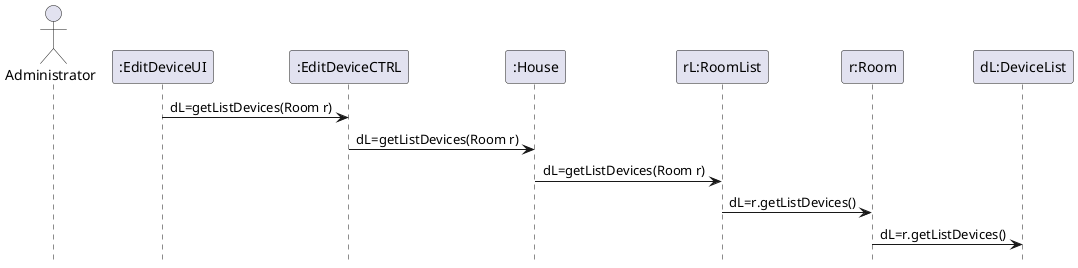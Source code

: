 @startuml
hidefootbox


actor Administrator
":EditDeviceUI" -> ":EditDeviceCTRL": dL=getListDevices(Room r)
":EditDeviceCTRL" -> ":House": dL=getListDevices(Room r)
":House" -> "rL:RoomList": dL=getListDevices(Room r)
"rL:RoomList" -> "r:Room": dL=r.getListDevices()
"r:Room" -> "dL:DeviceList": dL=r.getListDevices()


@enduml
